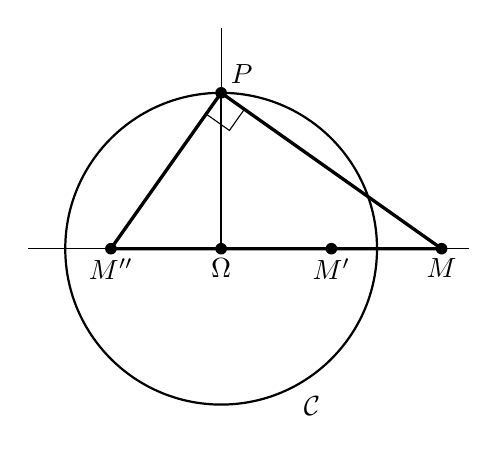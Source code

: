 \begin{tikzpicture}[scale=0.7]
    
      \coordinate (MMM) at (-2,0);
      \coordinate (MM) at (2,0);

     \coordinate (O) at (0,0);

      \coordinate (M) at (4,0);
      \coordinate (P) at (0,2*1.414);

  \draw[thick] (O) circle (2*1.414);

      \draw[very thick] (MMM)--(M)--(P)--cycle;
      \draw[thick] (O)--(P);

  %    \draw[very thick] (MM)--(P);

      \draw (-3.5,0)--(4.5,0);
      \draw (0,0)--(0,4);

       \node at (O) [below] {$\Omega$};    
       \fill (O) circle (3pt);

       \node at (MMM) [below] {$M''$};    
       \fill (MMM) circle (3pt);

       \node at (MM) [below] {$M'$};    
       \fill (MM) circle (3pt);

       \node at (M) [below] {$M$};    
       \fill (M) circle (3pt);

       \node at (P) [above right] {$P$};    
       \fill (P) circle (3pt);    

      \draw (0-0.25,2*1.414-0.4)--++(0.1*4,-0.1*2*1.414) -- ++(0.1*2*1.414,0.1*4) ;
         \node at (-60:3.3) {$\mathcal{C}$};
\end{tikzpicture}
